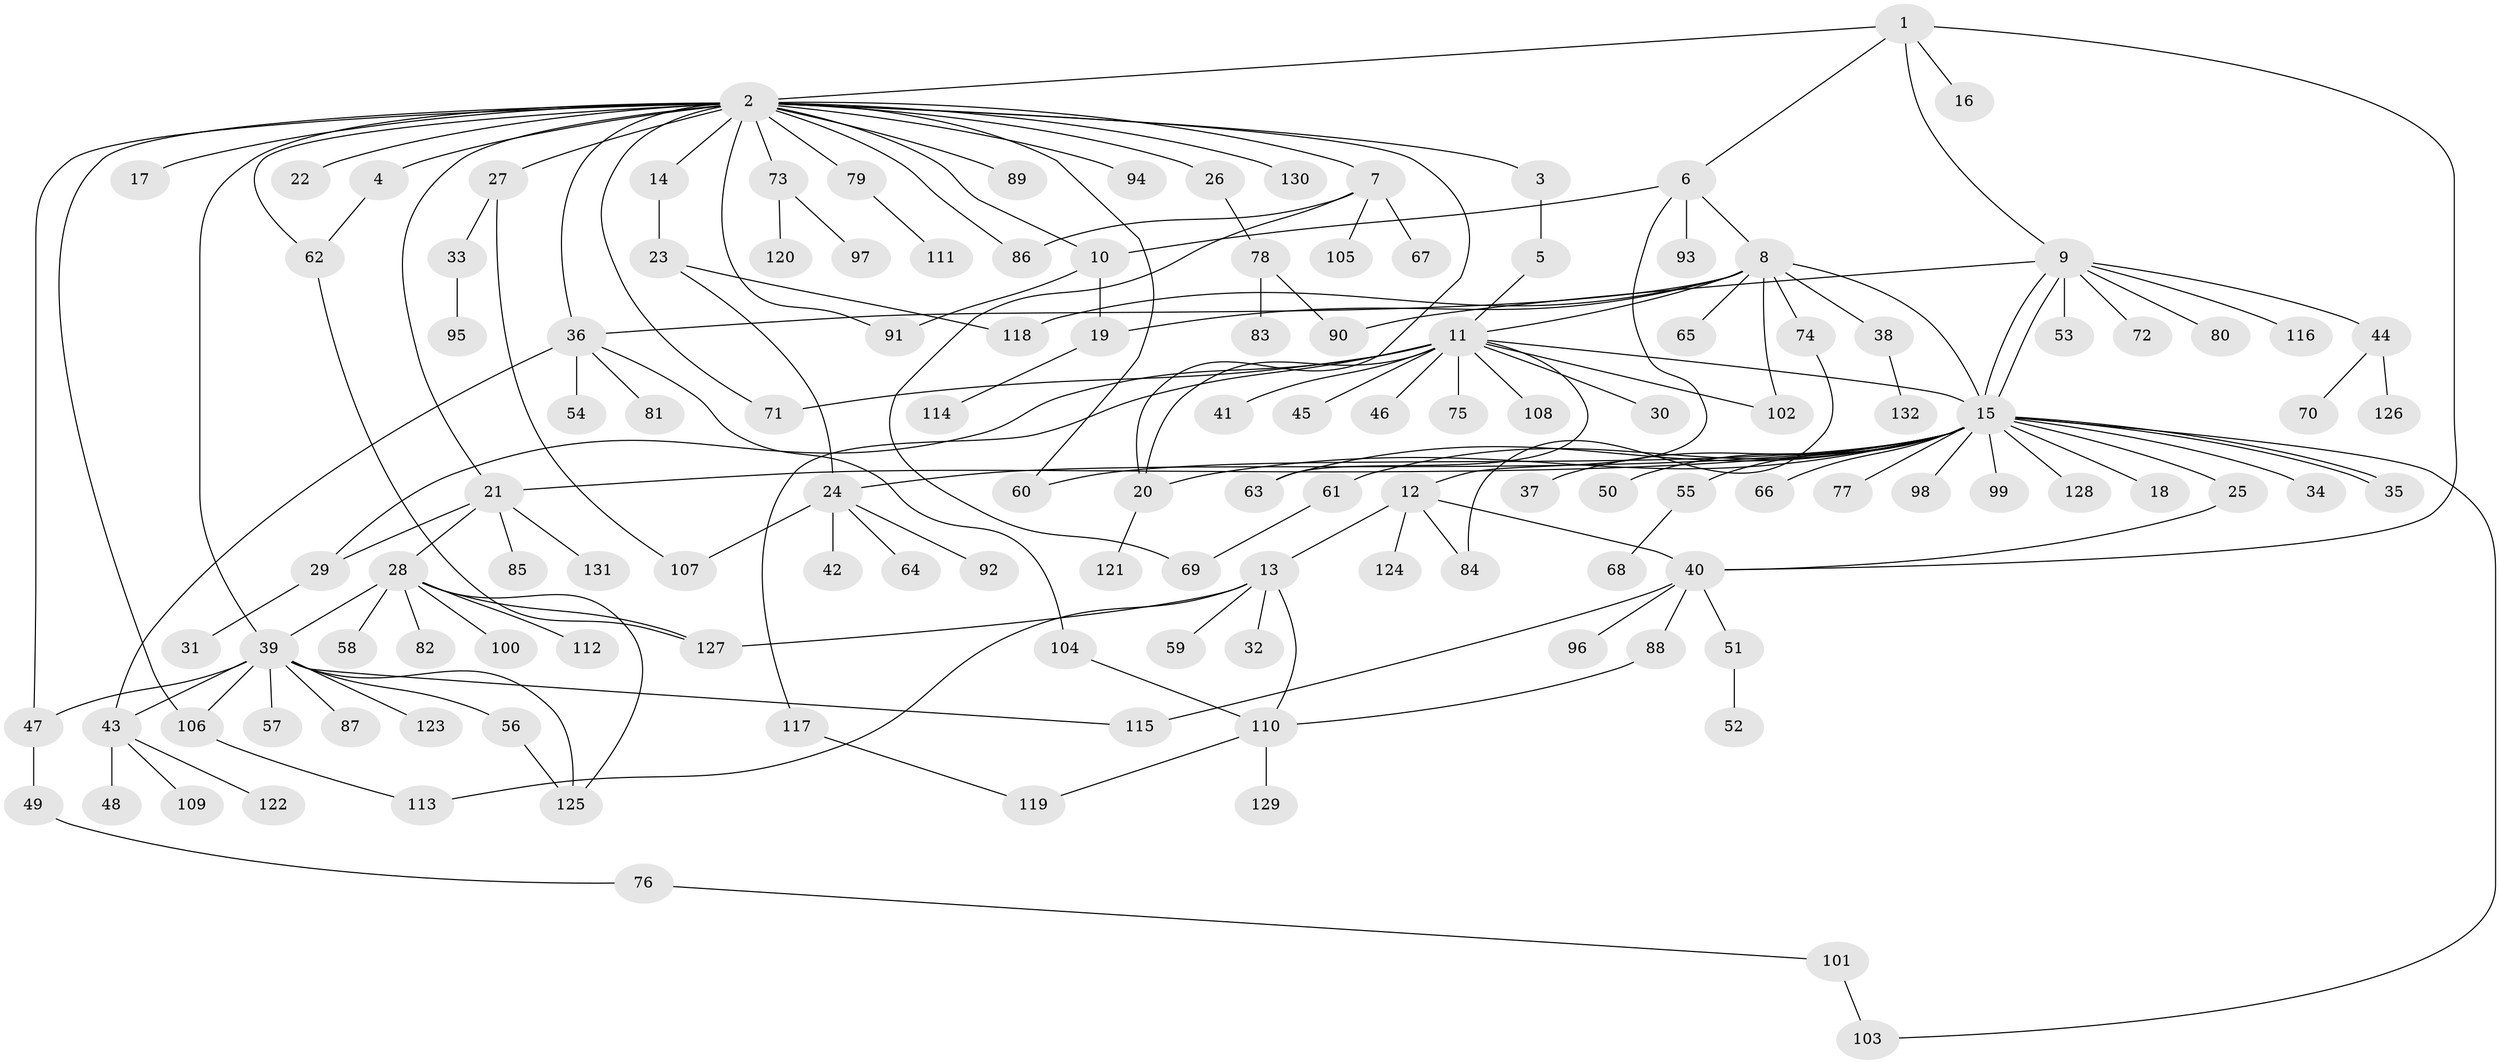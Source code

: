// coarse degree distribution, {5: 0.057692307692307696, 24: 0.009615384615384616, 2: 0.23076923076923078, 4: 0.028846153846153848, 29: 0.009615384615384616, 7: 0.028846153846153848, 3: 0.08653846153846154, 13: 0.009615384615384616, 1: 0.5288461538461539, 15: 0.009615384615384616}
// Generated by graph-tools (version 1.1) at 2025/51/02/27/25 19:51:59]
// undirected, 132 vertices, 172 edges
graph export_dot {
graph [start="1"]
  node [color=gray90,style=filled];
  1;
  2;
  3;
  4;
  5;
  6;
  7;
  8;
  9;
  10;
  11;
  12;
  13;
  14;
  15;
  16;
  17;
  18;
  19;
  20;
  21;
  22;
  23;
  24;
  25;
  26;
  27;
  28;
  29;
  30;
  31;
  32;
  33;
  34;
  35;
  36;
  37;
  38;
  39;
  40;
  41;
  42;
  43;
  44;
  45;
  46;
  47;
  48;
  49;
  50;
  51;
  52;
  53;
  54;
  55;
  56;
  57;
  58;
  59;
  60;
  61;
  62;
  63;
  64;
  65;
  66;
  67;
  68;
  69;
  70;
  71;
  72;
  73;
  74;
  75;
  76;
  77;
  78;
  79;
  80;
  81;
  82;
  83;
  84;
  85;
  86;
  87;
  88;
  89;
  90;
  91;
  92;
  93;
  94;
  95;
  96;
  97;
  98;
  99;
  100;
  101;
  102;
  103;
  104;
  105;
  106;
  107;
  108;
  109;
  110;
  111;
  112;
  113;
  114;
  115;
  116;
  117;
  118;
  119;
  120;
  121;
  122;
  123;
  124;
  125;
  126;
  127;
  128;
  129;
  130;
  131;
  132;
  1 -- 2;
  1 -- 6;
  1 -- 9;
  1 -- 16;
  1 -- 40;
  2 -- 3;
  2 -- 4;
  2 -- 7;
  2 -- 10;
  2 -- 14;
  2 -- 17;
  2 -- 20;
  2 -- 21;
  2 -- 22;
  2 -- 26;
  2 -- 27;
  2 -- 36;
  2 -- 39;
  2 -- 47;
  2 -- 60;
  2 -- 62;
  2 -- 71;
  2 -- 73;
  2 -- 79;
  2 -- 86;
  2 -- 89;
  2 -- 91;
  2 -- 94;
  2 -- 106;
  2 -- 130;
  3 -- 5;
  4 -- 62;
  5 -- 11;
  6 -- 8;
  6 -- 10;
  6 -- 12;
  6 -- 93;
  7 -- 67;
  7 -- 69;
  7 -- 86;
  7 -- 105;
  8 -- 11;
  8 -- 15;
  8 -- 19;
  8 -- 36;
  8 -- 38;
  8 -- 65;
  8 -- 74;
  8 -- 102;
  8 -- 118;
  9 -- 15;
  9 -- 15;
  9 -- 44;
  9 -- 53;
  9 -- 72;
  9 -- 80;
  9 -- 90;
  9 -- 116;
  10 -- 19;
  10 -- 91;
  11 -- 15;
  11 -- 20;
  11 -- 29;
  11 -- 30;
  11 -- 41;
  11 -- 45;
  11 -- 46;
  11 -- 63;
  11 -- 71;
  11 -- 75;
  11 -- 102;
  11 -- 108;
  11 -- 117;
  12 -- 13;
  12 -- 40;
  12 -- 84;
  12 -- 124;
  13 -- 32;
  13 -- 59;
  13 -- 110;
  13 -- 113;
  13 -- 127;
  14 -- 23;
  15 -- 18;
  15 -- 20;
  15 -- 21;
  15 -- 24;
  15 -- 25;
  15 -- 34;
  15 -- 35;
  15 -- 35;
  15 -- 37;
  15 -- 50;
  15 -- 55;
  15 -- 60;
  15 -- 61;
  15 -- 63;
  15 -- 66;
  15 -- 77;
  15 -- 98;
  15 -- 99;
  15 -- 103;
  15 -- 128;
  19 -- 114;
  20 -- 121;
  21 -- 28;
  21 -- 29;
  21 -- 85;
  21 -- 131;
  23 -- 24;
  23 -- 118;
  24 -- 42;
  24 -- 64;
  24 -- 92;
  24 -- 107;
  25 -- 40;
  26 -- 78;
  27 -- 33;
  27 -- 107;
  28 -- 39;
  28 -- 58;
  28 -- 82;
  28 -- 100;
  28 -- 112;
  28 -- 125;
  28 -- 127;
  29 -- 31;
  33 -- 95;
  36 -- 43;
  36 -- 54;
  36 -- 81;
  36 -- 104;
  38 -- 132;
  39 -- 43;
  39 -- 47;
  39 -- 56;
  39 -- 57;
  39 -- 87;
  39 -- 106;
  39 -- 115;
  39 -- 123;
  39 -- 125;
  40 -- 51;
  40 -- 88;
  40 -- 96;
  40 -- 115;
  43 -- 48;
  43 -- 109;
  43 -- 122;
  44 -- 70;
  44 -- 126;
  47 -- 49;
  49 -- 76;
  51 -- 52;
  55 -- 68;
  56 -- 125;
  61 -- 69;
  62 -- 127;
  73 -- 97;
  73 -- 120;
  74 -- 84;
  76 -- 101;
  78 -- 83;
  78 -- 90;
  79 -- 111;
  88 -- 110;
  101 -- 103;
  104 -- 110;
  106 -- 113;
  110 -- 119;
  110 -- 129;
  117 -- 119;
}
